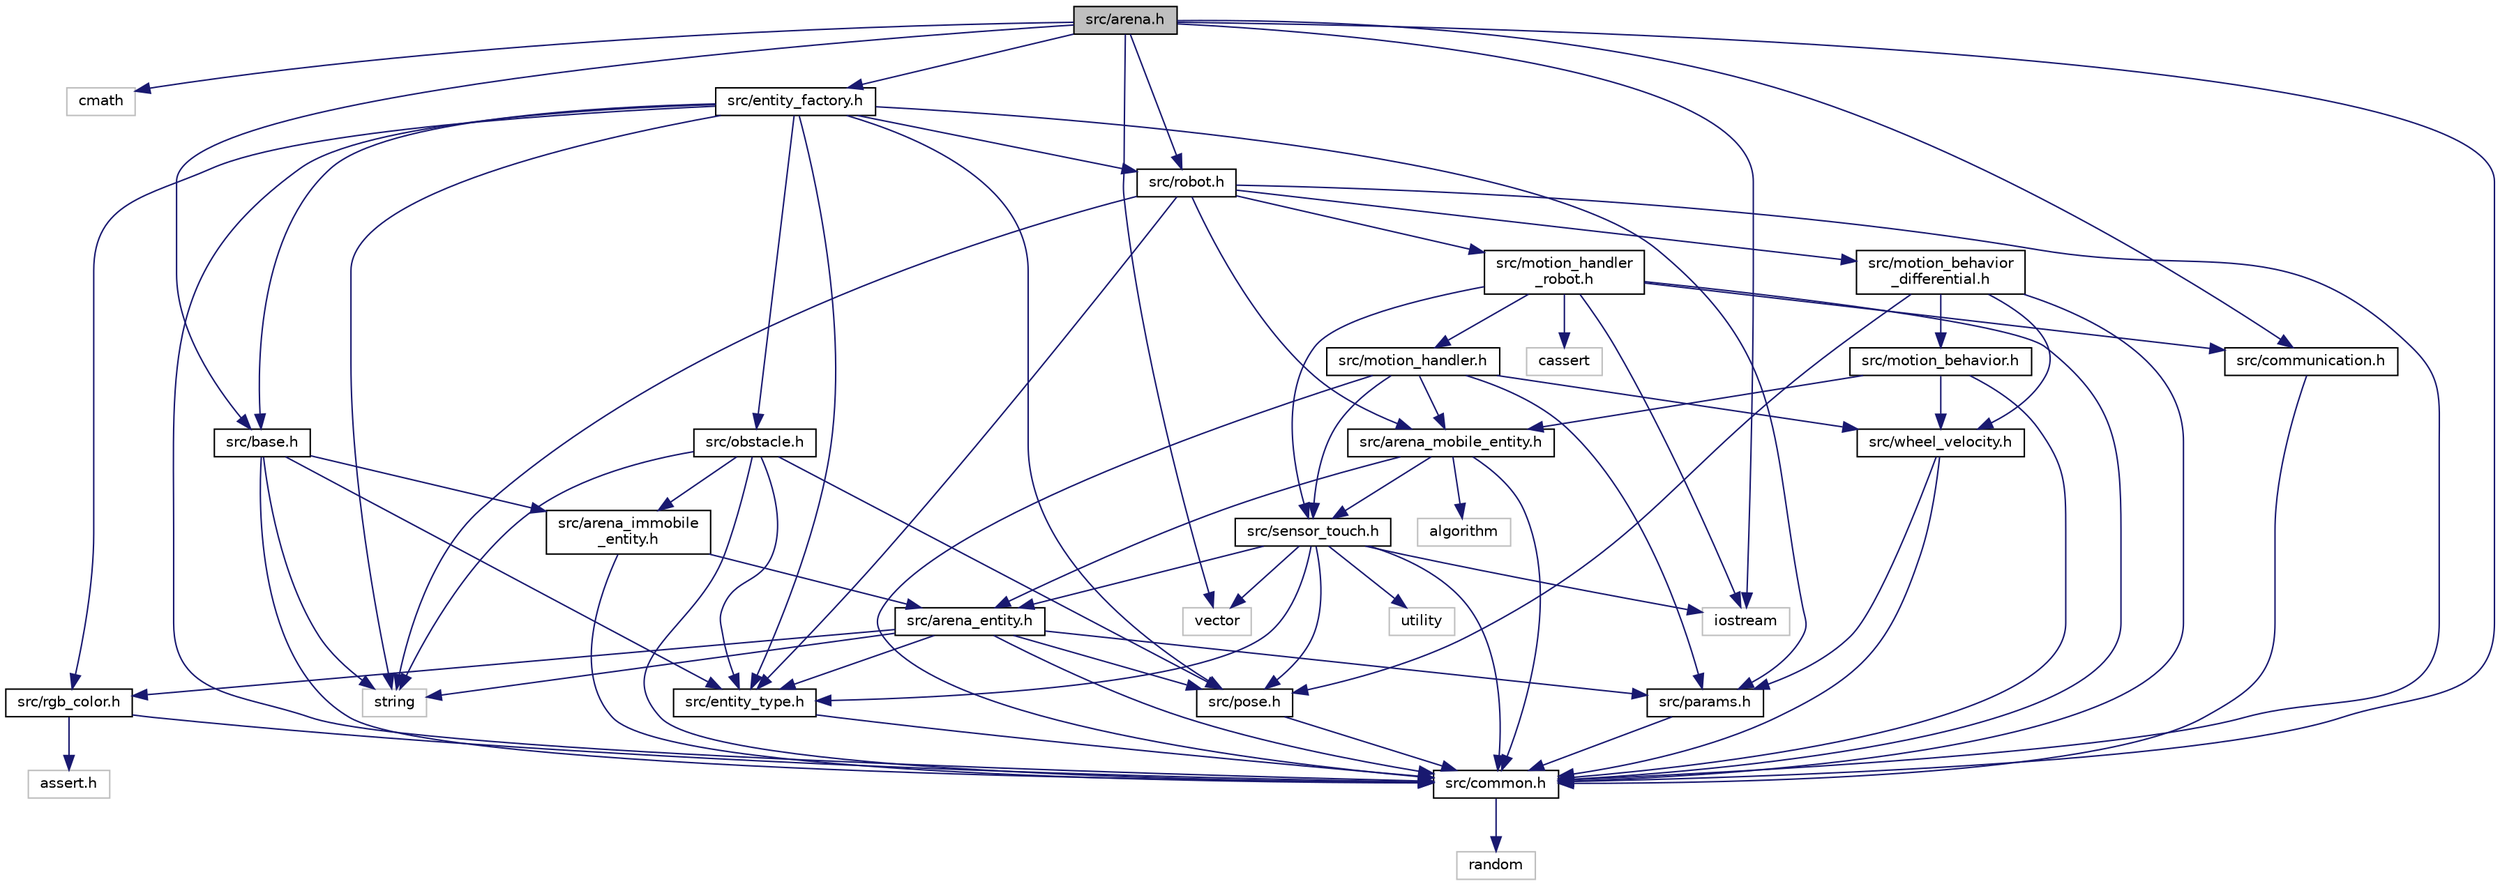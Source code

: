 digraph "src/arena.h"
{
  edge [fontname="Helvetica",fontsize="10",labelfontname="Helvetica",labelfontsize="10"];
  node [fontname="Helvetica",fontsize="10",shape=record];
  Node1 [label="src/arena.h",height=0.2,width=0.4,color="black", fillcolor="grey75", style="filled", fontcolor="black"];
  Node1 -> Node2 [color="midnightblue",fontsize="10",style="solid"];
  Node2 [label="cmath",height=0.2,width=0.4,color="grey75", fillcolor="white", style="filled"];
  Node1 -> Node3 [color="midnightblue",fontsize="10",style="solid"];
  Node3 [label="iostream",height=0.2,width=0.4,color="grey75", fillcolor="white", style="filled"];
  Node1 -> Node4 [color="midnightblue",fontsize="10",style="solid"];
  Node4 [label="vector",height=0.2,width=0.4,color="grey75", fillcolor="white", style="filled"];
  Node1 -> Node5 [color="midnightblue",fontsize="10",style="solid"];
  Node5 [label="src/common.h",height=0.2,width=0.4,color="black", fillcolor="white", style="filled",URL="$common_8h.html"];
  Node5 -> Node6 [color="midnightblue",fontsize="10",style="solid"];
  Node6 [label="random",height=0.2,width=0.4,color="grey75", fillcolor="white", style="filled"];
  Node1 -> Node7 [color="midnightblue",fontsize="10",style="solid"];
  Node7 [label="src/base.h",height=0.2,width=0.4,color="black", fillcolor="white", style="filled",URL="$base_8h.html"];
  Node7 -> Node8 [color="midnightblue",fontsize="10",style="solid"];
  Node8 [label="string",height=0.2,width=0.4,color="grey75", fillcolor="white", style="filled"];
  Node7 -> Node9 [color="midnightblue",fontsize="10",style="solid"];
  Node9 [label="src/arena_immobile\l_entity.h",height=0.2,width=0.4,color="black", fillcolor="white", style="filled",URL="$arena__immobile__entity_8h.html"];
  Node9 -> Node10 [color="midnightblue",fontsize="10",style="solid"];
  Node10 [label="src/arena_entity.h",height=0.2,width=0.4,color="black", fillcolor="white", style="filled",URL="$arena__entity_8h.html"];
  Node10 -> Node8 [color="midnightblue",fontsize="10",style="solid"];
  Node10 -> Node5 [color="midnightblue",fontsize="10",style="solid"];
  Node10 -> Node11 [color="midnightblue",fontsize="10",style="solid"];
  Node11 [label="src/entity_type.h",height=0.2,width=0.4,color="black", fillcolor="white", style="filled",URL="$entity__type_8h.html"];
  Node11 -> Node5 [color="midnightblue",fontsize="10",style="solid"];
  Node10 -> Node12 [color="midnightblue",fontsize="10",style="solid"];
  Node12 [label="src/params.h",height=0.2,width=0.4,color="black", fillcolor="white", style="filled",URL="$params_8h.html"];
  Node12 -> Node5 [color="midnightblue",fontsize="10",style="solid"];
  Node10 -> Node13 [color="midnightblue",fontsize="10",style="solid"];
  Node13 [label="src/pose.h",height=0.2,width=0.4,color="black", fillcolor="white", style="filled",URL="$pose_8h.html"];
  Node13 -> Node5 [color="midnightblue",fontsize="10",style="solid"];
  Node10 -> Node14 [color="midnightblue",fontsize="10",style="solid"];
  Node14 [label="src/rgb_color.h",height=0.2,width=0.4,color="black", fillcolor="white", style="filled",URL="$rgb__color_8h.html"];
  Node14 -> Node15 [color="midnightblue",fontsize="10",style="solid"];
  Node15 [label="assert.h",height=0.2,width=0.4,color="grey75", fillcolor="white", style="filled"];
  Node14 -> Node5 [color="midnightblue",fontsize="10",style="solid"];
  Node9 -> Node5 [color="midnightblue",fontsize="10",style="solid"];
  Node7 -> Node5 [color="midnightblue",fontsize="10",style="solid"];
  Node7 -> Node11 [color="midnightblue",fontsize="10",style="solid"];
  Node1 -> Node16 [color="midnightblue",fontsize="10",style="solid"];
  Node16 [label="src/entity_factory.h",height=0.2,width=0.4,color="black", fillcolor="white", style="filled",URL="$entity__factory_8h.html"];
  Node16 -> Node8 [color="midnightblue",fontsize="10",style="solid"];
  Node16 -> Node7 [color="midnightblue",fontsize="10",style="solid"];
  Node16 -> Node5 [color="midnightblue",fontsize="10",style="solid"];
  Node16 -> Node11 [color="midnightblue",fontsize="10",style="solid"];
  Node16 -> Node17 [color="midnightblue",fontsize="10",style="solid"];
  Node17 [label="src/obstacle.h",height=0.2,width=0.4,color="black", fillcolor="white", style="filled",URL="$obstacle_8h.html"];
  Node17 -> Node8 [color="midnightblue",fontsize="10",style="solid"];
  Node17 -> Node9 [color="midnightblue",fontsize="10",style="solid"];
  Node17 -> Node5 [color="midnightblue",fontsize="10",style="solid"];
  Node17 -> Node11 [color="midnightblue",fontsize="10",style="solid"];
  Node17 -> Node13 [color="midnightblue",fontsize="10",style="solid"];
  Node16 -> Node12 [color="midnightblue",fontsize="10",style="solid"];
  Node16 -> Node13 [color="midnightblue",fontsize="10",style="solid"];
  Node16 -> Node14 [color="midnightblue",fontsize="10",style="solid"];
  Node16 -> Node18 [color="midnightblue",fontsize="10",style="solid"];
  Node18 [label="src/robot.h",height=0.2,width=0.4,color="black", fillcolor="white", style="filled",URL="$robot_8h.html"];
  Node18 -> Node8 [color="midnightblue",fontsize="10",style="solid"];
  Node18 -> Node19 [color="midnightblue",fontsize="10",style="solid"];
  Node19 [label="src/arena_mobile_entity.h",height=0.2,width=0.4,color="black", fillcolor="white", style="filled",URL="$arena__mobile__entity_8h.html"];
  Node19 -> Node20 [color="midnightblue",fontsize="10",style="solid"];
  Node20 [label="algorithm",height=0.2,width=0.4,color="grey75", fillcolor="white", style="filled"];
  Node19 -> Node10 [color="midnightblue",fontsize="10",style="solid"];
  Node19 -> Node5 [color="midnightblue",fontsize="10",style="solid"];
  Node19 -> Node21 [color="midnightblue",fontsize="10",style="solid"];
  Node21 [label="src/sensor_touch.h",height=0.2,width=0.4,color="black", fillcolor="white", style="filled",URL="$sensor__touch_8h.html"];
  Node21 -> Node22 [color="midnightblue",fontsize="10",style="solid"];
  Node22 [label="utility",height=0.2,width=0.4,color="grey75", fillcolor="white", style="filled"];
  Node21 -> Node4 [color="midnightblue",fontsize="10",style="solid"];
  Node21 -> Node3 [color="midnightblue",fontsize="10",style="solid"];
  Node21 -> Node5 [color="midnightblue",fontsize="10",style="solid"];
  Node21 -> Node13 [color="midnightblue",fontsize="10",style="solid"];
  Node21 -> Node11 [color="midnightblue",fontsize="10",style="solid"];
  Node21 -> Node10 [color="midnightblue",fontsize="10",style="solid"];
  Node18 -> Node5 [color="midnightblue",fontsize="10",style="solid"];
  Node18 -> Node23 [color="midnightblue",fontsize="10",style="solid"];
  Node23 [label="src/motion_handler\l_robot.h",height=0.2,width=0.4,color="black", fillcolor="white", style="filled",URL="$motion__handler__robot_8h.html"];
  Node23 -> Node24 [color="midnightblue",fontsize="10",style="solid"];
  Node24 [label="cassert",height=0.2,width=0.4,color="grey75", fillcolor="white", style="filled"];
  Node23 -> Node3 [color="midnightblue",fontsize="10",style="solid"];
  Node23 -> Node5 [color="midnightblue",fontsize="10",style="solid"];
  Node23 -> Node25 [color="midnightblue",fontsize="10",style="solid"];
  Node25 [label="src/motion_handler.h",height=0.2,width=0.4,color="black", fillcolor="white", style="filled",URL="$motion__handler_8h.html"];
  Node25 -> Node5 [color="midnightblue",fontsize="10",style="solid"];
  Node25 -> Node12 [color="midnightblue",fontsize="10",style="solid"];
  Node25 -> Node26 [color="midnightblue",fontsize="10",style="solid"];
  Node26 [label="src/wheel_velocity.h",height=0.2,width=0.4,color="black", fillcolor="white", style="filled",URL="$wheel__velocity_8h.html"];
  Node26 -> Node5 [color="midnightblue",fontsize="10",style="solid"];
  Node26 -> Node12 [color="midnightblue",fontsize="10",style="solid"];
  Node25 -> Node21 [color="midnightblue",fontsize="10",style="solid"];
  Node25 -> Node19 [color="midnightblue",fontsize="10",style="solid"];
  Node23 -> Node21 [color="midnightblue",fontsize="10",style="solid"];
  Node23 -> Node27 [color="midnightblue",fontsize="10",style="solid"];
  Node27 [label="src/communication.h",height=0.2,width=0.4,color="black", fillcolor="white", style="filled",URL="$communication_8h.html"];
  Node27 -> Node5 [color="midnightblue",fontsize="10",style="solid"];
  Node18 -> Node28 [color="midnightblue",fontsize="10",style="solid"];
  Node28 [label="src/motion_behavior\l_differential.h",height=0.2,width=0.4,color="black", fillcolor="white", style="filled",URL="$motion__behavior__differential_8h.html"];
  Node28 -> Node5 [color="midnightblue",fontsize="10",style="solid"];
  Node28 -> Node13 [color="midnightblue",fontsize="10",style="solid"];
  Node28 -> Node26 [color="midnightblue",fontsize="10",style="solid"];
  Node28 -> Node29 [color="midnightblue",fontsize="10",style="solid"];
  Node29 [label="src/motion_behavior.h",height=0.2,width=0.4,color="black", fillcolor="white", style="filled",URL="$motion__behavior_8h.html"];
  Node29 -> Node5 [color="midnightblue",fontsize="10",style="solid"];
  Node29 -> Node26 [color="midnightblue",fontsize="10",style="solid"];
  Node29 -> Node19 [color="midnightblue",fontsize="10",style="solid"];
  Node18 -> Node11 [color="midnightblue",fontsize="10",style="solid"];
  Node1 -> Node18 [color="midnightblue",fontsize="10",style="solid"];
  Node1 -> Node27 [color="midnightblue",fontsize="10",style="solid"];
}
